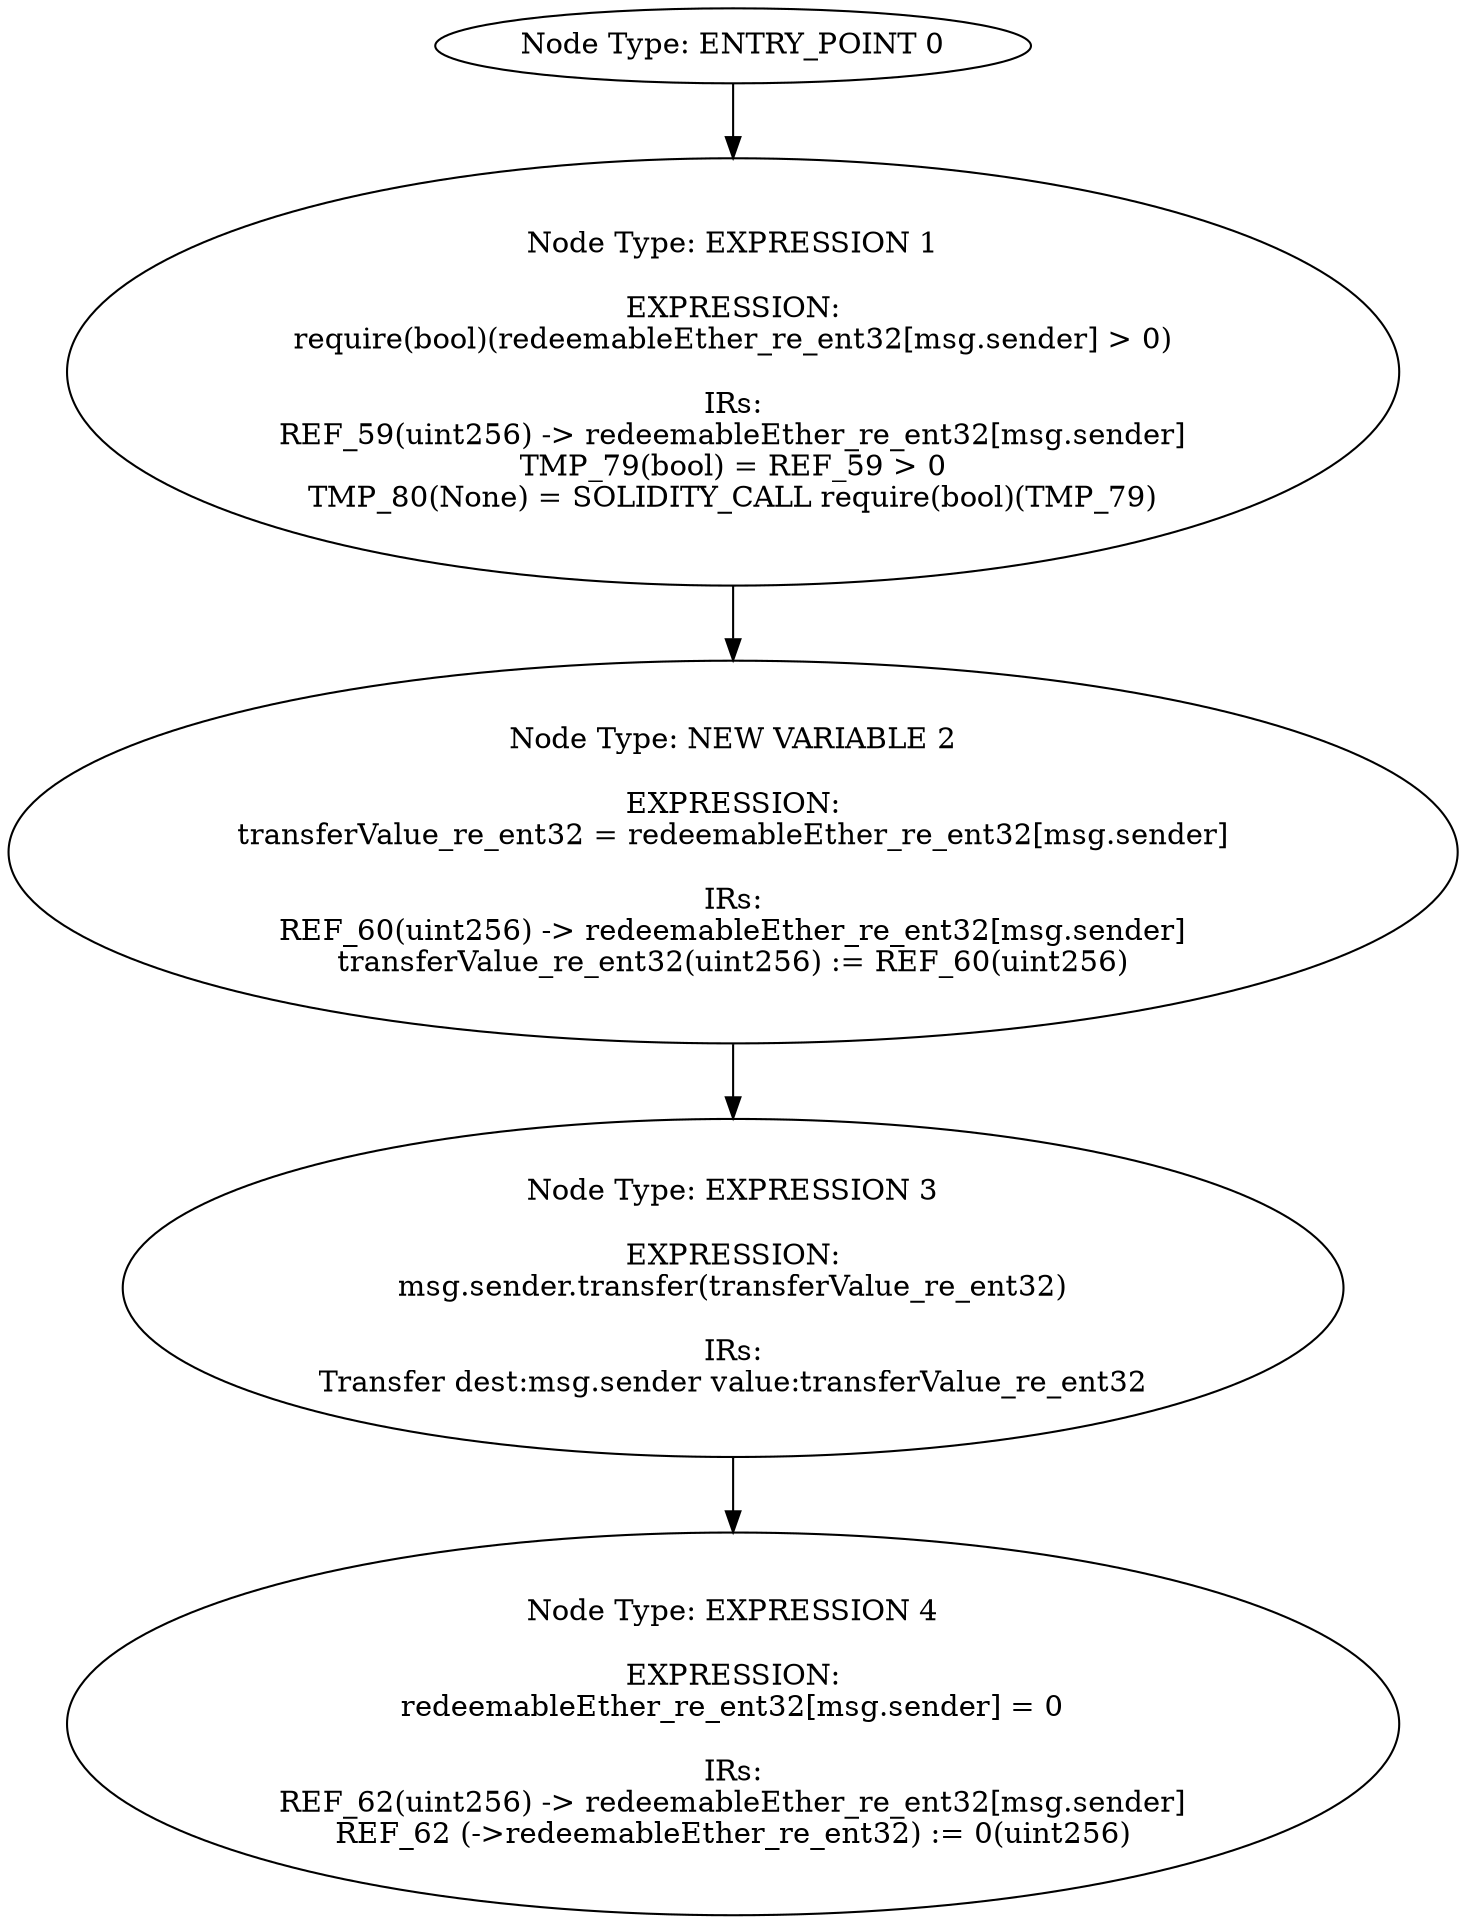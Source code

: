 digraph{
0[label="Node Type: ENTRY_POINT 0
"];
0->1;
1[label="Node Type: EXPRESSION 1

EXPRESSION:
require(bool)(redeemableEther_re_ent32[msg.sender] > 0)

IRs:
REF_59(uint256) -> redeemableEther_re_ent32[msg.sender]
TMP_79(bool) = REF_59 > 0
TMP_80(None) = SOLIDITY_CALL require(bool)(TMP_79)"];
1->2;
2[label="Node Type: NEW VARIABLE 2

EXPRESSION:
transferValue_re_ent32 = redeemableEther_re_ent32[msg.sender]

IRs:
REF_60(uint256) -> redeemableEther_re_ent32[msg.sender]
transferValue_re_ent32(uint256) := REF_60(uint256)"];
2->3;
3[label="Node Type: EXPRESSION 3

EXPRESSION:
msg.sender.transfer(transferValue_re_ent32)

IRs:
Transfer dest:msg.sender value:transferValue_re_ent32"];
3->4;
4[label="Node Type: EXPRESSION 4

EXPRESSION:
redeemableEther_re_ent32[msg.sender] = 0

IRs:
REF_62(uint256) -> redeemableEther_re_ent32[msg.sender]
REF_62 (->redeemableEther_re_ent32) := 0(uint256)"];
}
